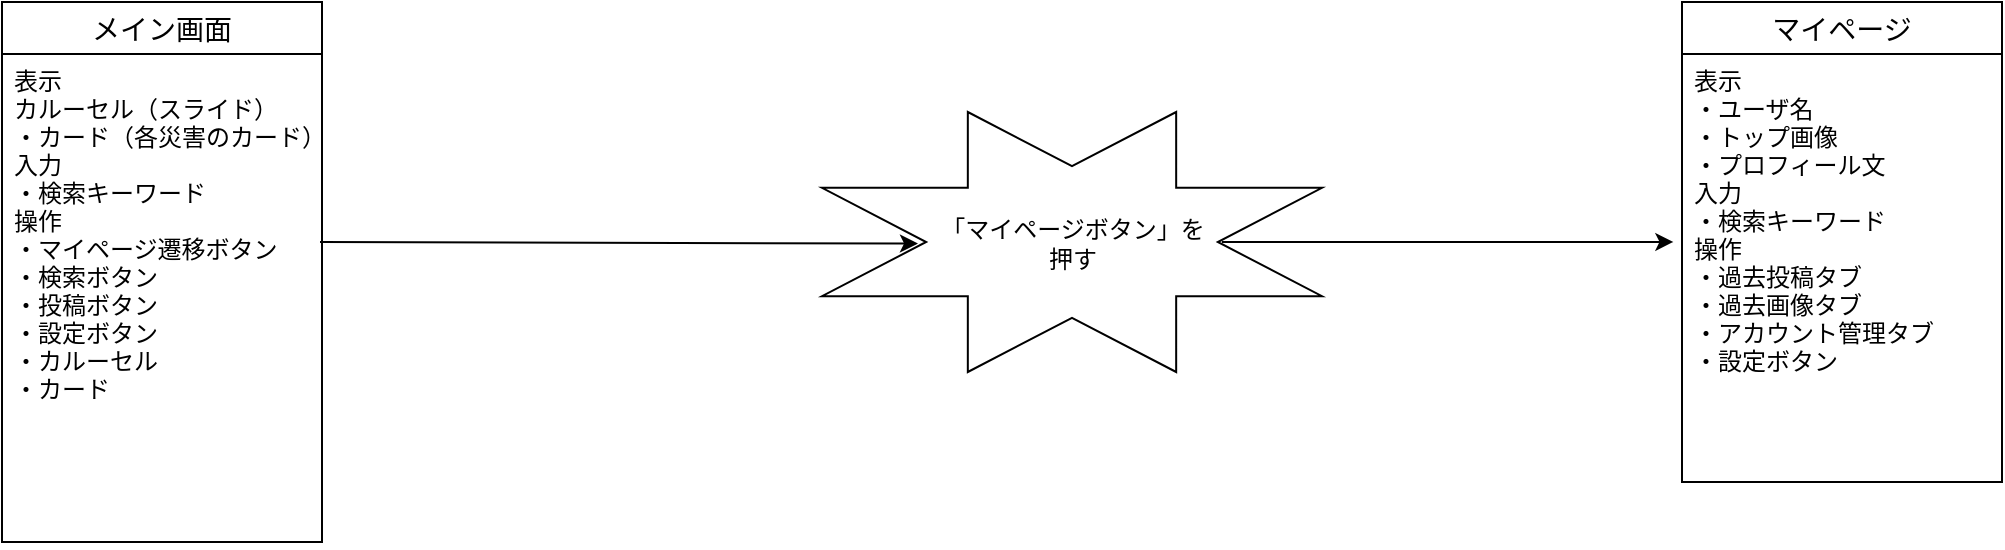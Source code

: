 <mxfile version="13.6.5">
    <diagram id="WLWj0fb5QzhJuV7R6VAS" name="ページ1">
        <mxGraphModel dx="1022" dy="587" grid="1" gridSize="10" guides="1" tooltips="1" connect="1" arrows="1" fold="1" page="1" pageScale="1" pageWidth="827" pageHeight="1169" math="0" shadow="0">
            <root>
                <mxCell id="0"/>
                <mxCell id="1" parent="0"/>
                <mxCell id="2" value="メイン画面" style="swimlane;fontStyle=0;childLayout=stackLayout;horizontal=1;startSize=26;horizontalStack=0;resizeParent=1;resizeParentMax=0;resizeLast=0;collapsible=1;marginBottom=0;align=center;fontSize=14;" parent="1" vertex="1">
                    <mxGeometry x="40" y="80" width="160" height="270" as="geometry"/>
                </mxCell>
                <mxCell id="3" value="表示&#10;カルーセル（スライド）&#10;・カード（各災害のカード）&#10;入力&#10;・検索キーワード&#10;操作&#10;・マイページ遷移ボタン&#10;・検索ボタン&#10;・投稿ボタン&#10;・設定ボタン&#10;・カルーセル&#10;・カード" style="text;strokeColor=none;fillColor=none;spacingLeft=4;spacingRight=4;overflow=hidden;rotatable=0;points=[[0,0.5],[1,0.5]];portConstraint=eastwest;fontSize=12;" parent="2" vertex="1">
                    <mxGeometry y="26" width="160" height="244" as="geometry"/>
                </mxCell>
                <mxCell id="4" value="" style="verticalLabelPosition=bottom;verticalAlign=top;html=1;shape=mxgraph.basic.8_point_star" parent="1" vertex="1">
                    <mxGeometry x="450" y="135" width="250" height="130" as="geometry"/>
                </mxCell>
                <mxCell id="5" value="「マイページボタン」を押す" style="text;html=1;strokeColor=none;fillColor=none;align=center;verticalAlign=middle;whiteSpace=wrap;rounded=0;" parent="1" vertex="1">
                    <mxGeometry x="507.5" y="190" width="135" height="22.5" as="geometry"/>
                </mxCell>
                <mxCell id="6" value="マイページ" style="swimlane;fontStyle=0;childLayout=stackLayout;horizontal=1;startSize=26;horizontalStack=0;resizeParent=1;resizeParentMax=0;resizeLast=0;collapsible=1;marginBottom=0;align=center;fontSize=14;" parent="1" vertex="1">
                    <mxGeometry x="880" y="80" width="160" height="240" as="geometry"/>
                </mxCell>
                <mxCell id="7" value="表示&#10;・ユーザ名&#10;・トップ画像&#10;・プロフィール文&#10;入力&#10;・検索キーワード&#10;操作&#10;・過去投稿タブ&#10;・過去画像タブ&#10;・アカウント管理タブ&#10;・設定ボタン" style="text;strokeColor=none;fillColor=none;spacingLeft=4;spacingRight=4;overflow=hidden;rotatable=0;points=[[0,0.5],[1,0.5]];portConstraint=eastwest;fontSize=12;" parent="6" vertex="1">
                    <mxGeometry y="26" width="160" height="214" as="geometry"/>
                </mxCell>
                <mxCell id="9" value="" style="endArrow=classic;html=1;entryX=0.192;entryY=0.506;entryDx=0;entryDy=0;entryPerimeter=0;" parent="1" target="4" edge="1">
                    <mxGeometry width="50" height="50" relative="1" as="geometry">
                        <mxPoint x="199" y="200" as="sourcePoint"/>
                        <mxPoint x="700" y="280" as="targetPoint"/>
                    </mxGeometry>
                </mxCell>
                <mxCell id="10" value="" style="endArrow=classic;html=1;entryX=-0.027;entryY=0.439;entryDx=0;entryDy=0;entryPerimeter=0;" parent="1" edge="1" target="7">
                    <mxGeometry width="50" height="50" relative="1" as="geometry">
                        <mxPoint x="650" y="200" as="sourcePoint"/>
                        <mxPoint x="630" y="200" as="targetPoint"/>
                        <Array as="points"/>
                    </mxGeometry>
                </mxCell>
            </root>
        </mxGraphModel>
    </diagram>
</mxfile>